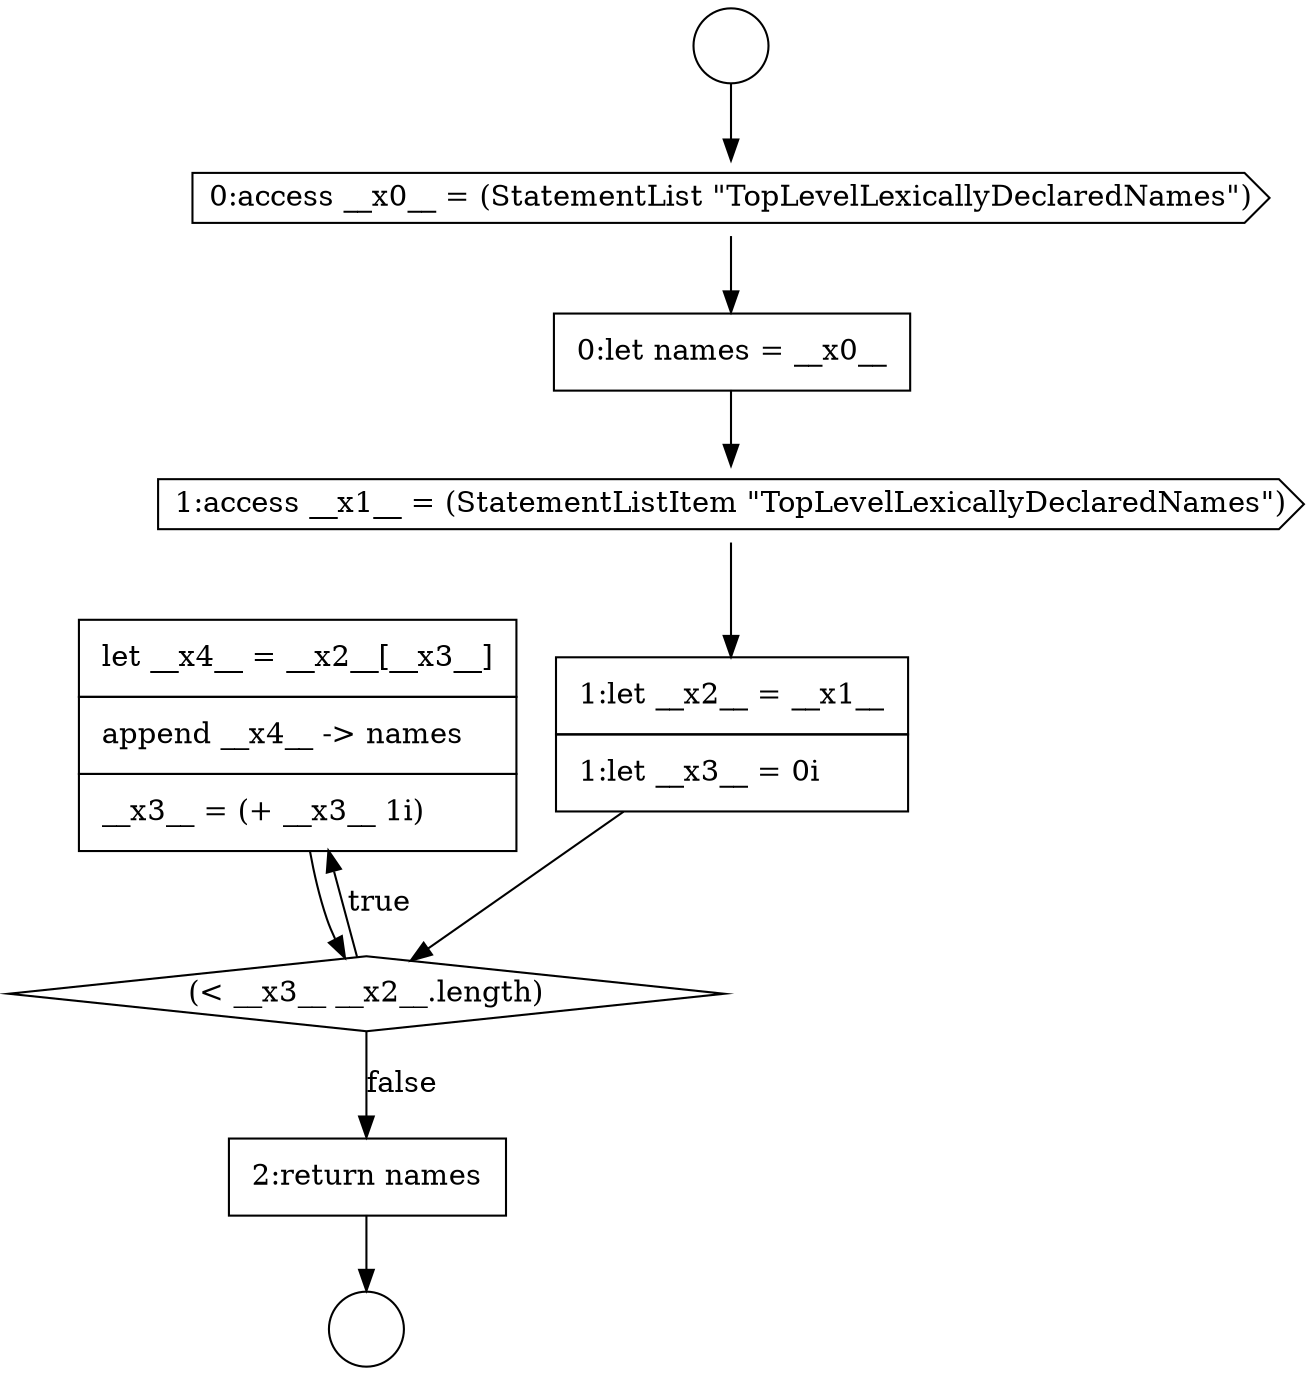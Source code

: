 digraph {
  node5695 [shape=none, margin=0, label=<<font color="black">
    <table border="0" cellborder="1" cellspacing="0" cellpadding="10">
      <tr><td align="left">let __x4__ = __x2__[__x3__]</td></tr>
      <tr><td align="left">append __x4__ -&gt; names</td></tr>
      <tr><td align="left">__x3__ = (+ __x3__ 1i)</td></tr>
    </table>
  </font>> color="black" fillcolor="white" style=filled]
  node5690 [shape=cds, label=<<font color="black">0:access __x0__ = (StatementList &quot;TopLevelLexicallyDeclaredNames&quot;)</font>> color="black" fillcolor="white" style=filled]
  node5694 [shape=diamond, label=<<font color="black">(&lt; __x3__ __x2__.length)</font>> color="black" fillcolor="white" style=filled]
  node5689 [shape=circle label=" " color="black" fillcolor="white" style=filled]
  node5693 [shape=none, margin=0, label=<<font color="black">
    <table border="0" cellborder="1" cellspacing="0" cellpadding="10">
      <tr><td align="left">1:let __x2__ = __x1__</td></tr>
      <tr><td align="left">1:let __x3__ = 0i</td></tr>
    </table>
  </font>> color="black" fillcolor="white" style=filled]
  node5688 [shape=circle label=" " color="black" fillcolor="white" style=filled]
  node5692 [shape=cds, label=<<font color="black">1:access __x1__ = (StatementListItem &quot;TopLevelLexicallyDeclaredNames&quot;)</font>> color="black" fillcolor="white" style=filled]
  node5696 [shape=none, margin=0, label=<<font color="black">
    <table border="0" cellborder="1" cellspacing="0" cellpadding="10">
      <tr><td align="left">2:return names</td></tr>
    </table>
  </font>> color="black" fillcolor="white" style=filled]
  node5691 [shape=none, margin=0, label=<<font color="black">
    <table border="0" cellborder="1" cellspacing="0" cellpadding="10">
      <tr><td align="left">0:let names = __x0__</td></tr>
    </table>
  </font>> color="black" fillcolor="white" style=filled]
  node5696 -> node5689 [ color="black"]
  node5691 -> node5692 [ color="black"]
  node5695 -> node5694 [ color="black"]
  node5694 -> node5695 [label=<<font color="black">true</font>> color="black"]
  node5694 -> node5696 [label=<<font color="black">false</font>> color="black"]
  node5690 -> node5691 [ color="black"]
  node5692 -> node5693 [ color="black"]
  node5688 -> node5690 [ color="black"]
  node5693 -> node5694 [ color="black"]
}
